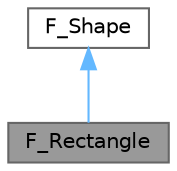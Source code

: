 digraph "F_Rectangle"
{
 // LATEX_PDF_SIZE
  bgcolor="transparent";
  edge [fontname=Helvetica,fontsize=10,labelfontname=Helvetica,labelfontsize=10];
  node [fontname=Helvetica,fontsize=10,shape=box,height=0.2,width=0.4];
  Node1 [id="Node000001",label="F_Rectangle",height=0.2,width=0.4,color="gray40", fillcolor="grey60", style="filled", fontcolor="black",tooltip="矩形类"];
  Node2 -> Node1 [id="edge1_Node000001_Node000002",dir="back",color="steelblue1",style="solid",tooltip=" "];
  Node2 [id="Node000002",label="F_Shape",height=0.2,width=0.4,color="gray40", fillcolor="white", style="filled",URL="$class_f___shape.html",tooltip="基础形状类"];
}
